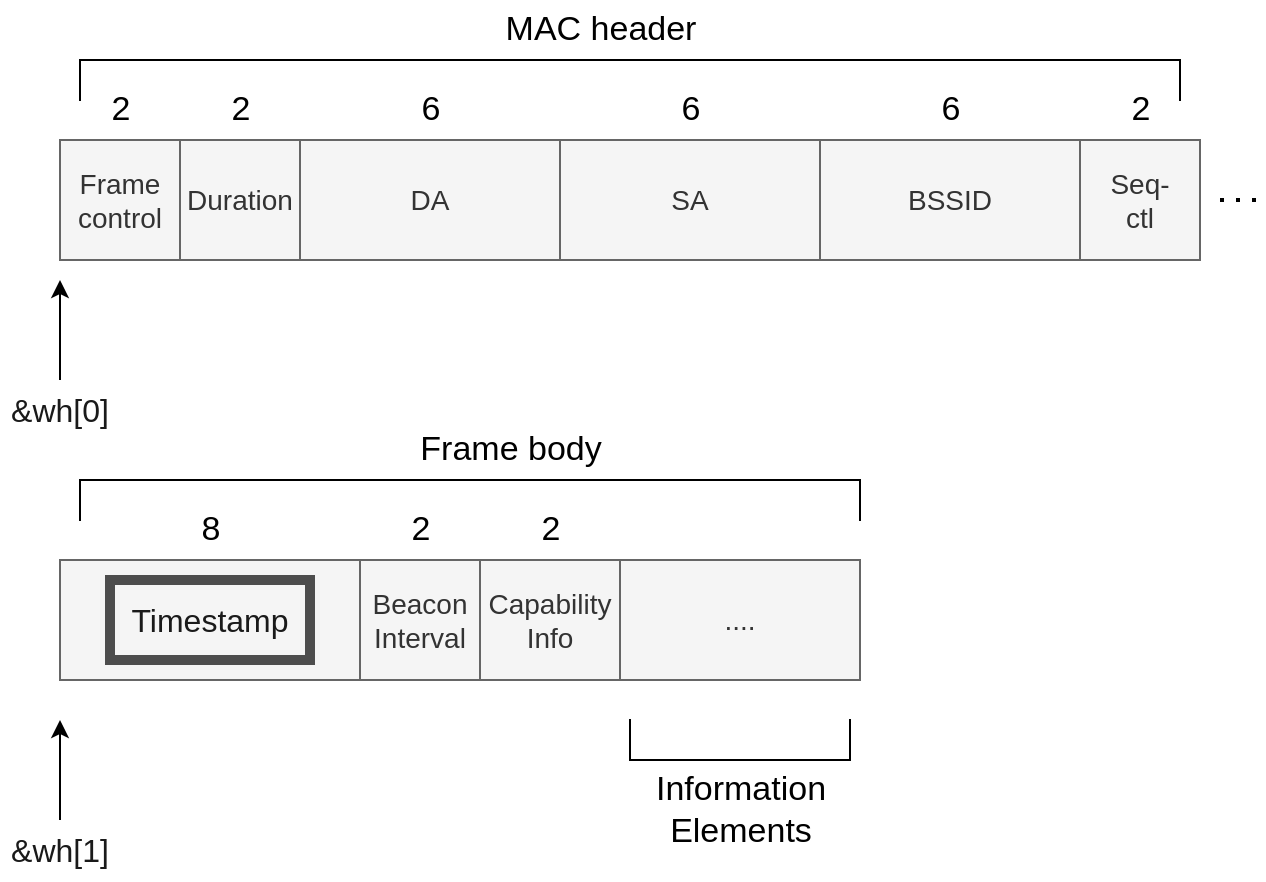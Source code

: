 <mxfile version="20.6.0" type="device"><diagram id="S9dFPRRzGKs6p1ZbuaPv" name="第 1 页"><mxGraphModel dx="1064" dy="644" grid="1" gridSize="10" guides="1" tooltips="1" connect="1" arrows="1" fold="1" page="1" pageScale="1" pageWidth="827" pageHeight="1169" math="0" shadow="0"><root><mxCell id="0"/><mxCell id="1" parent="0"/><mxCell id="260OUnZJ9sE2jdLbAvby-1" value="Frame &lt;br style=&quot;font-size: 14px;&quot;&gt;control&lt;br style=&quot;font-size: 14px;&quot;&gt;" style="rounded=0;whiteSpace=wrap;html=1;fontSize=14;fillColor=#f5f5f5;fontColor=#333333;strokeColor=#666666;" parent="1" vertex="1"><mxGeometry x="130" y="230" width="60" height="60" as="geometry"/></mxCell><mxCell id="260OUnZJ9sE2jdLbAvby-4" value="Duration" style="rounded=0;whiteSpace=wrap;html=1;fontSize=14;fillColor=#f5f5f5;fontColor=#333333;strokeColor=#666666;" parent="1" vertex="1"><mxGeometry x="190" y="230" width="60" height="60" as="geometry"/></mxCell><mxCell id="260OUnZJ9sE2jdLbAvby-6" value="DA" style="rounded=0;whiteSpace=wrap;html=1;fontSize=14;fillColor=#f5f5f5;fontColor=#333333;strokeColor=#666666;" parent="1" vertex="1"><mxGeometry x="250" y="230" width="130" height="60" as="geometry"/></mxCell><mxCell id="260OUnZJ9sE2jdLbAvby-7" value="SA" style="rounded=0;whiteSpace=wrap;html=1;fontSize=14;fillColor=#f5f5f5;fontColor=#333333;strokeColor=#666666;" parent="1" vertex="1"><mxGeometry x="380" y="230" width="130" height="60" as="geometry"/></mxCell><mxCell id="260OUnZJ9sE2jdLbAvby-8" value="BSSID" style="rounded=0;whiteSpace=wrap;html=1;fontSize=14;fillColor=#f5f5f5;fontColor=#333333;strokeColor=#666666;" parent="1" vertex="1"><mxGeometry x="510" y="230" width="130" height="60" as="geometry"/></mxCell><mxCell id="260OUnZJ9sE2jdLbAvby-9" value="Seq-&lt;br&gt;ctl" style="rounded=0;whiteSpace=wrap;html=1;fontSize=14;fillColor=#f5f5f5;fontColor=#333333;strokeColor=#666666;" parent="1" vertex="1"><mxGeometry x="640" y="230" width="60" height="60" as="geometry"/></mxCell><mxCell id="260OUnZJ9sE2jdLbAvby-10" value="" style="shape=partialRectangle;whiteSpace=wrap;html=1;bottom=1;right=1;left=1;top=0;fillColor=none;routingCenterX=-0.5;fontSize=14;rotation=-180;" parent="1" vertex="1"><mxGeometry x="140" y="190" width="550" height="20" as="geometry"/></mxCell><mxCell id="260OUnZJ9sE2jdLbAvby-11" value="MAC&amp;nbsp;header" style="text;html=1;align=center;verticalAlign=middle;resizable=0;points=[];autosize=1;strokeColor=none;fillColor=none;fontSize=17;" parent="1" vertex="1"><mxGeometry x="340" y="160" width="120" height="30" as="geometry"/></mxCell><mxCell id="260OUnZJ9sE2jdLbAvby-14" value="2" style="text;html=1;align=center;verticalAlign=middle;resizable=0;points=[];autosize=1;strokeColor=none;fillColor=none;fontSize=17;" parent="1" vertex="1"><mxGeometry x="145" y="200" width="30" height="30" as="geometry"/></mxCell><mxCell id="260OUnZJ9sE2jdLbAvby-15" value="2" style="text;html=1;align=center;verticalAlign=middle;resizable=0;points=[];autosize=1;strokeColor=none;fillColor=none;fontSize=17;" parent="1" vertex="1"><mxGeometry x="205" y="200" width="30" height="30" as="geometry"/></mxCell><mxCell id="260OUnZJ9sE2jdLbAvby-16" value="6" style="text;html=1;align=center;verticalAlign=middle;resizable=0;points=[];autosize=1;strokeColor=none;fillColor=none;fontSize=17;" parent="1" vertex="1"><mxGeometry x="300" y="200" width="30" height="30" as="geometry"/></mxCell><mxCell id="260OUnZJ9sE2jdLbAvby-18" value="6" style="text;html=1;align=center;verticalAlign=middle;resizable=0;points=[];autosize=1;strokeColor=none;fillColor=none;fontSize=17;" parent="1" vertex="1"><mxGeometry x="430" y="200" width="30" height="30" as="geometry"/></mxCell><mxCell id="260OUnZJ9sE2jdLbAvby-19" value="6" style="text;html=1;align=center;verticalAlign=middle;resizable=0;points=[];autosize=1;strokeColor=none;fillColor=none;fontSize=17;" parent="1" vertex="1"><mxGeometry x="560" y="200" width="30" height="30" as="geometry"/></mxCell><mxCell id="260OUnZJ9sE2jdLbAvby-20" value="2" style="text;html=1;align=center;verticalAlign=middle;resizable=0;points=[];autosize=1;strokeColor=none;fillColor=none;fontSize=17;" parent="1" vertex="1"><mxGeometry x="655" y="200" width="30" height="30" as="geometry"/></mxCell><mxCell id="260OUnZJ9sE2jdLbAvby-21" value="&lt;font color=&quot;#1a1a1a&quot; style=&quot;font-size: 16px;&quot;&gt;Timestamp&lt;/font&gt;" style="rounded=0;whiteSpace=wrap;html=1;fontSize=14;fillColor=#f5f5f5;fontColor=#333333;strokeColor=#666666;" parent="1" vertex="1"><mxGeometry x="130" y="440" width="150" height="60" as="geometry"/></mxCell><mxCell id="260OUnZJ9sE2jdLbAvby-22" value="8" style="text;html=1;align=center;verticalAlign=middle;resizable=0;points=[];autosize=1;strokeColor=none;fillColor=none;fontSize=17;" parent="1" vertex="1"><mxGeometry x="190" y="410" width="30" height="30" as="geometry"/></mxCell><mxCell id="260OUnZJ9sE2jdLbAvby-23" value="Beacon&lt;br&gt;Interval" style="rounded=0;whiteSpace=wrap;html=1;fontSize=14;fillColor=#f5f5f5;fontColor=#333333;strokeColor=#666666;" parent="1" vertex="1"><mxGeometry x="280" y="440" width="60" height="60" as="geometry"/></mxCell><mxCell id="260OUnZJ9sE2jdLbAvby-24" value="2" style="text;html=1;align=center;verticalAlign=middle;resizable=0;points=[];autosize=1;strokeColor=none;fillColor=none;fontSize=17;" parent="1" vertex="1"><mxGeometry x="295" y="410" width="30" height="30" as="geometry"/></mxCell><mxCell id="260OUnZJ9sE2jdLbAvby-25" value="Capability&lt;br&gt;Info" style="rounded=0;whiteSpace=wrap;html=1;fontSize=14;fillColor=#f5f5f5;fontColor=#333333;strokeColor=#666666;" parent="1" vertex="1"><mxGeometry x="340" y="440" width="70" height="60" as="geometry"/></mxCell><mxCell id="260OUnZJ9sE2jdLbAvby-26" value="2" style="text;html=1;align=center;verticalAlign=middle;resizable=0;points=[];autosize=1;strokeColor=none;fillColor=none;fontSize=17;" parent="1" vertex="1"><mxGeometry x="360" y="410" width="30" height="30" as="geometry"/></mxCell><mxCell id="260OUnZJ9sE2jdLbAvby-28" value="...." style="rounded=0;whiteSpace=wrap;html=1;fontSize=14;fillColor=#f5f5f5;fontColor=#333333;strokeColor=#666666;" parent="1" vertex="1"><mxGeometry x="410" y="440" width="120" height="60" as="geometry"/></mxCell><mxCell id="260OUnZJ9sE2jdLbAvby-29" value="" style="shape=partialRectangle;whiteSpace=wrap;html=1;bottom=1;right=1;left=1;top=0;fillColor=none;routingCenterX=-0.5;fontSize=14;rotation=-180;" parent="1" vertex="1"><mxGeometry x="140" y="400" width="390" height="20" as="geometry"/></mxCell><mxCell id="260OUnZJ9sE2jdLbAvby-30" value="Frame body" style="text;html=1;align=center;verticalAlign=middle;resizable=0;points=[];autosize=1;strokeColor=none;fillColor=none;fontSize=17;" parent="1" vertex="1"><mxGeometry x="300" y="370" width="110" height="30" as="geometry"/></mxCell><mxCell id="260OUnZJ9sE2jdLbAvby-33" value="" style="shape=partialRectangle;whiteSpace=wrap;html=1;bottom=1;right=1;left=1;top=0;fillColor=none;routingCenterX=-0.5;fontSize=16;fontColor=#FF0000;" parent="1" vertex="1"><mxGeometry x="415" y="520" width="110" height="20" as="geometry"/></mxCell><mxCell id="260OUnZJ9sE2jdLbAvby-34" value="Information&lt;br&gt;Elements" style="text;html=1;align=center;verticalAlign=middle;resizable=0;points=[];autosize=1;strokeColor=none;fillColor=none;fontSize=17;fontColor=#000000;" parent="1" vertex="1"><mxGeometry x="415" y="540" width="110" height="50" as="geometry"/></mxCell><mxCell id="VdwwpOn9snXK0lJwOEpC-1" value="" style="rounded=0;whiteSpace=wrap;html=1;strokeColor=#4D4D4D;fontColor=#1A1A1A;fillColor=none;strokeWidth=5;" vertex="1" parent="1"><mxGeometry x="155" y="450" width="100" height="40" as="geometry"/></mxCell><mxCell id="VdwwpOn9snXK0lJwOEpC-2" value="" style="endArrow=none;dashed=1;html=1;dashPattern=1 3;strokeWidth=2;rounded=0;fontColor=#1A1A1A;" edge="1" parent="1"><mxGeometry width="50" height="50" relative="1" as="geometry"><mxPoint x="710" y="260" as="sourcePoint"/><mxPoint x="730" y="260" as="targetPoint"/></mxGeometry></mxCell><mxCell id="VdwwpOn9snXK0lJwOEpC-3" value="" style="endArrow=classic;html=1;rounded=0;fontColor=#1A1A1A;" edge="1" parent="1"><mxGeometry width="50" height="50" relative="1" as="geometry"><mxPoint x="130" y="570" as="sourcePoint"/><mxPoint x="130" y="520" as="targetPoint"/></mxGeometry></mxCell><mxCell id="VdwwpOn9snXK0lJwOEpC-4" value="&amp;amp;wh[1]" style="text;html=1;strokeColor=none;fillColor=none;align=center;verticalAlign=middle;whiteSpace=wrap;rounded=0;strokeWidth=5;fontColor=#1A1A1A;fontSize=16;" vertex="1" parent="1"><mxGeometry x="100" y="570" width="60" height="30" as="geometry"/></mxCell><mxCell id="VdwwpOn9snXK0lJwOEpC-5" value="" style="endArrow=classic;html=1;rounded=0;fontColor=#1A1A1A;" edge="1" parent="1"><mxGeometry width="50" height="50" relative="1" as="geometry"><mxPoint x="130" y="350" as="sourcePoint"/><mxPoint x="130" y="300" as="targetPoint"/></mxGeometry></mxCell><mxCell id="VdwwpOn9snXK0lJwOEpC-6" value="&amp;amp;wh[0]" style="text;html=1;strokeColor=none;fillColor=none;align=center;verticalAlign=middle;whiteSpace=wrap;rounded=0;strokeWidth=5;fontColor=#1A1A1A;fontSize=16;" vertex="1" parent="1"><mxGeometry x="100" y="350" width="60" height="30" as="geometry"/></mxCell></root></mxGraphModel></diagram></mxfile>